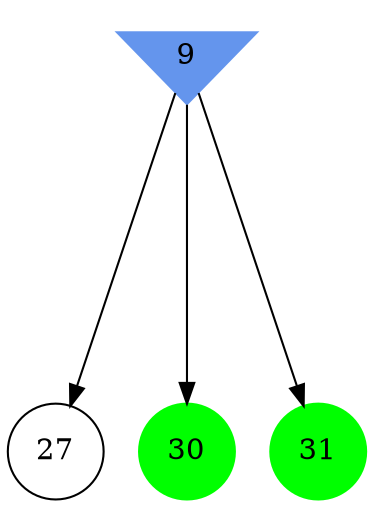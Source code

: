 digraph brain {
	ranksep=2.0;
	9 [shape=invtriangle,style=filled,color=cornflowerblue];
	27 [shape=circle,color=black];
	30 [shape=circle,style=filled,color=green];
	31 [shape=circle,style=filled,color=green];
	9	->	27;
	9	->	31;
	9	->	30;
	{ rank=same; 9; }
	{ rank=same; 27; }
	{ rank=same; 30; 31; }
}
